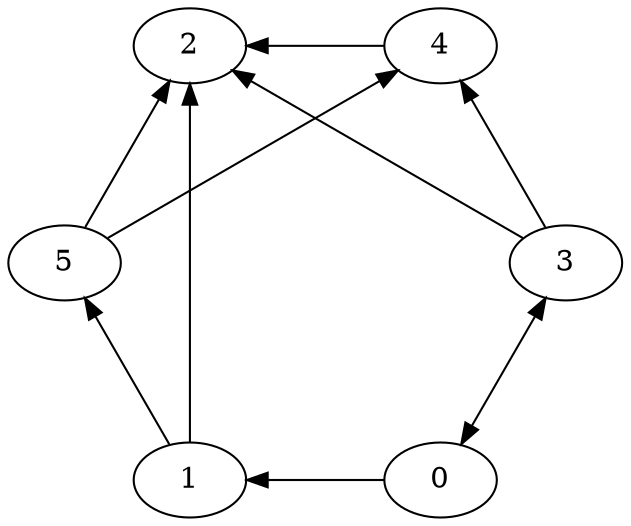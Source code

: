 digraph {
  layout = circo
  
  0 -> 1
  0 -> 3 [dir = both]
  1 -> {2 5}
  3 -> {2 4}
  4 -> {2}
  5 -> {2 4}
}
